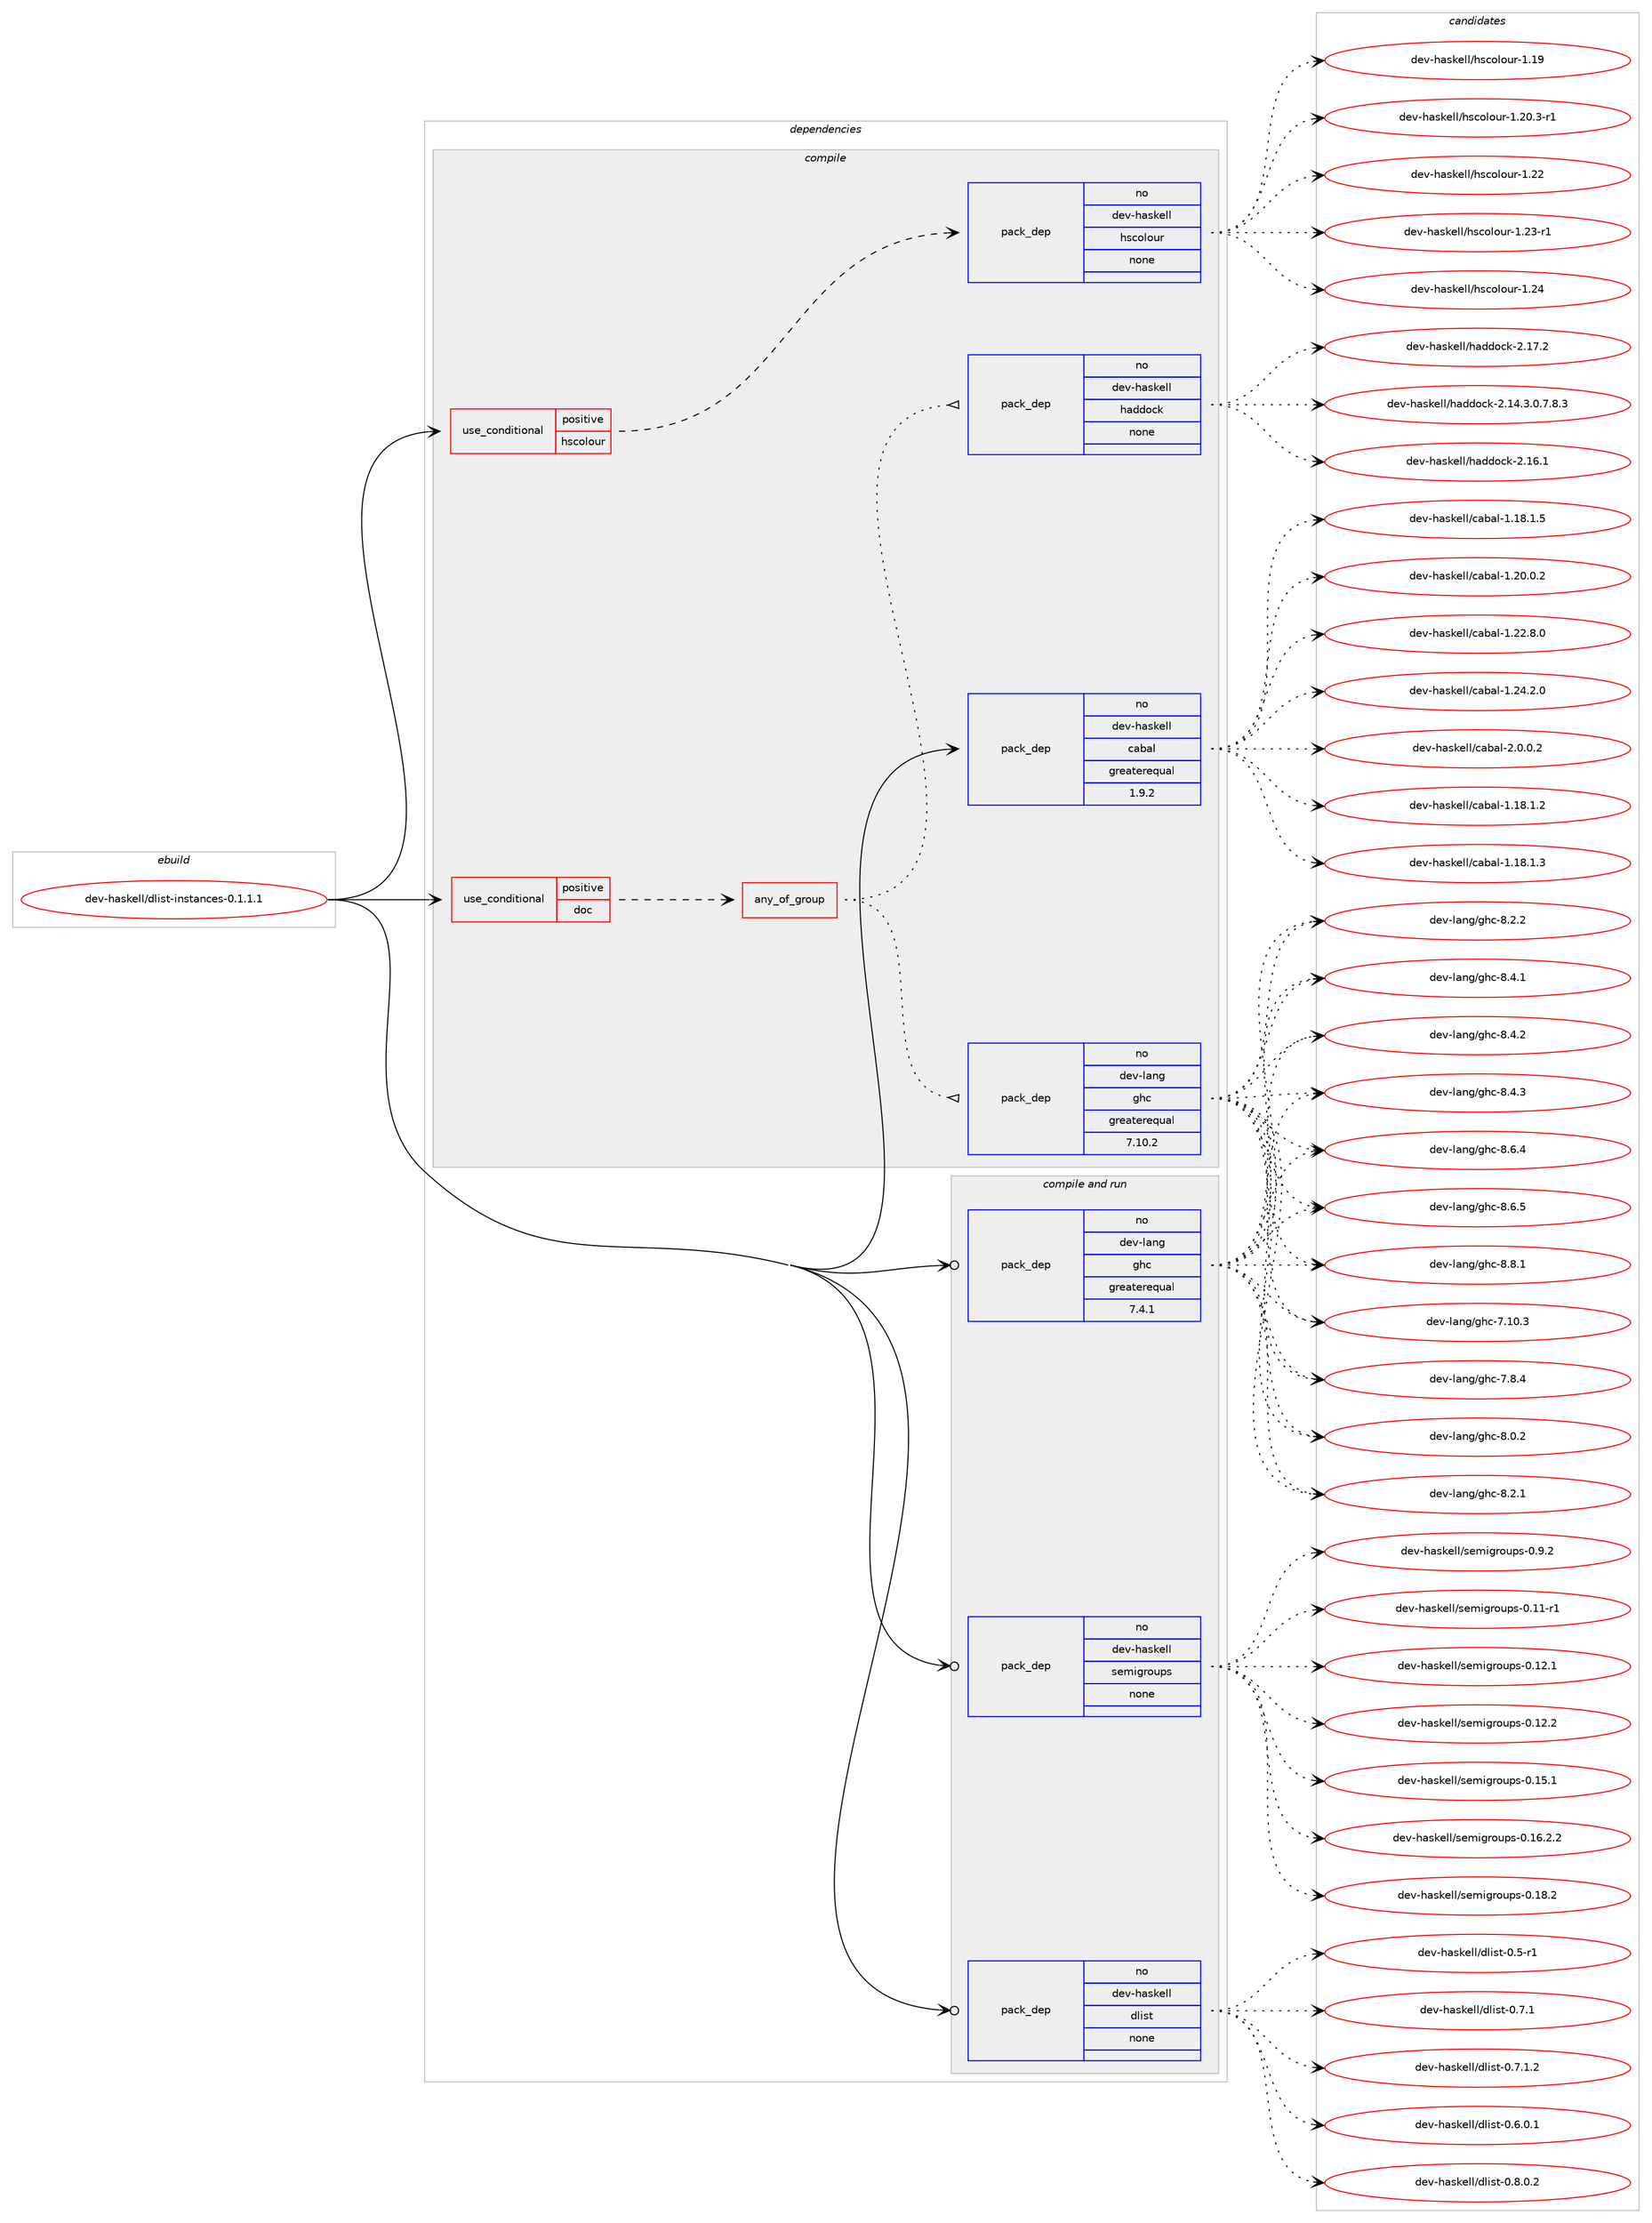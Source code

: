digraph prolog {

# *************
# Graph options
# *************

newrank=true;
concentrate=true;
compound=true;
graph [rankdir=LR,fontname=Helvetica,fontsize=10,ranksep=1.5];#, ranksep=2.5, nodesep=0.2];
edge  [arrowhead=vee];
node  [fontname=Helvetica,fontsize=10];

# **********
# The ebuild
# **********

subgraph cluster_leftcol {
color=gray;
rank=same;
label=<<i>ebuild</i>>;
id [label="dev-haskell/dlist-instances-0.1.1.1", color=red, width=4, href="../dev-haskell/dlist-instances-0.1.1.1.svg"];
}

# ****************
# The dependencies
# ****************

subgraph cluster_midcol {
color=gray;
label=<<i>dependencies</i>>;
subgraph cluster_compile {
fillcolor="#eeeeee";
style=filled;
label=<<i>compile</i>>;
subgraph cond125530 {
dependency531342 [label=<<TABLE BORDER="0" CELLBORDER="1" CELLSPACING="0" CELLPADDING="4"><TR><TD ROWSPAN="3" CELLPADDING="10">use_conditional</TD></TR><TR><TD>positive</TD></TR><TR><TD>doc</TD></TR></TABLE>>, shape=none, color=red];
subgraph any9765 {
dependency531343 [label=<<TABLE BORDER="0" CELLBORDER="1" CELLSPACING="0" CELLPADDING="4"><TR><TD CELLPADDING="10">any_of_group</TD></TR></TABLE>>, shape=none, color=red];subgraph pack395690 {
dependency531344 [label=<<TABLE BORDER="0" CELLBORDER="1" CELLSPACING="0" CELLPADDING="4" WIDTH="220"><TR><TD ROWSPAN="6" CELLPADDING="30">pack_dep</TD></TR><TR><TD WIDTH="110">no</TD></TR><TR><TD>dev-haskell</TD></TR><TR><TD>haddock</TD></TR><TR><TD>none</TD></TR><TR><TD></TD></TR></TABLE>>, shape=none, color=blue];
}
dependency531343:e -> dependency531344:w [weight=20,style="dotted",arrowhead="oinv"];
subgraph pack395691 {
dependency531345 [label=<<TABLE BORDER="0" CELLBORDER="1" CELLSPACING="0" CELLPADDING="4" WIDTH="220"><TR><TD ROWSPAN="6" CELLPADDING="30">pack_dep</TD></TR><TR><TD WIDTH="110">no</TD></TR><TR><TD>dev-lang</TD></TR><TR><TD>ghc</TD></TR><TR><TD>greaterequal</TD></TR><TR><TD>7.10.2</TD></TR></TABLE>>, shape=none, color=blue];
}
dependency531343:e -> dependency531345:w [weight=20,style="dotted",arrowhead="oinv"];
}
dependency531342:e -> dependency531343:w [weight=20,style="dashed",arrowhead="vee"];
}
id:e -> dependency531342:w [weight=20,style="solid",arrowhead="vee"];
subgraph cond125531 {
dependency531346 [label=<<TABLE BORDER="0" CELLBORDER="1" CELLSPACING="0" CELLPADDING="4"><TR><TD ROWSPAN="3" CELLPADDING="10">use_conditional</TD></TR><TR><TD>positive</TD></TR><TR><TD>hscolour</TD></TR></TABLE>>, shape=none, color=red];
subgraph pack395692 {
dependency531347 [label=<<TABLE BORDER="0" CELLBORDER="1" CELLSPACING="0" CELLPADDING="4" WIDTH="220"><TR><TD ROWSPAN="6" CELLPADDING="30">pack_dep</TD></TR><TR><TD WIDTH="110">no</TD></TR><TR><TD>dev-haskell</TD></TR><TR><TD>hscolour</TD></TR><TR><TD>none</TD></TR><TR><TD></TD></TR></TABLE>>, shape=none, color=blue];
}
dependency531346:e -> dependency531347:w [weight=20,style="dashed",arrowhead="vee"];
}
id:e -> dependency531346:w [weight=20,style="solid",arrowhead="vee"];
subgraph pack395693 {
dependency531348 [label=<<TABLE BORDER="0" CELLBORDER="1" CELLSPACING="0" CELLPADDING="4" WIDTH="220"><TR><TD ROWSPAN="6" CELLPADDING="30">pack_dep</TD></TR><TR><TD WIDTH="110">no</TD></TR><TR><TD>dev-haskell</TD></TR><TR><TD>cabal</TD></TR><TR><TD>greaterequal</TD></TR><TR><TD>1.9.2</TD></TR></TABLE>>, shape=none, color=blue];
}
id:e -> dependency531348:w [weight=20,style="solid",arrowhead="vee"];
}
subgraph cluster_compileandrun {
fillcolor="#eeeeee";
style=filled;
label=<<i>compile and run</i>>;
subgraph pack395694 {
dependency531349 [label=<<TABLE BORDER="0" CELLBORDER="1" CELLSPACING="0" CELLPADDING="4" WIDTH="220"><TR><TD ROWSPAN="6" CELLPADDING="30">pack_dep</TD></TR><TR><TD WIDTH="110">no</TD></TR><TR><TD>dev-haskell</TD></TR><TR><TD>dlist</TD></TR><TR><TD>none</TD></TR><TR><TD></TD></TR></TABLE>>, shape=none, color=blue];
}
id:e -> dependency531349:w [weight=20,style="solid",arrowhead="odotvee"];
subgraph pack395695 {
dependency531350 [label=<<TABLE BORDER="0" CELLBORDER="1" CELLSPACING="0" CELLPADDING="4" WIDTH="220"><TR><TD ROWSPAN="6" CELLPADDING="30">pack_dep</TD></TR><TR><TD WIDTH="110">no</TD></TR><TR><TD>dev-haskell</TD></TR><TR><TD>semigroups</TD></TR><TR><TD>none</TD></TR><TR><TD></TD></TR></TABLE>>, shape=none, color=blue];
}
id:e -> dependency531350:w [weight=20,style="solid",arrowhead="odotvee"];
subgraph pack395696 {
dependency531351 [label=<<TABLE BORDER="0" CELLBORDER="1" CELLSPACING="0" CELLPADDING="4" WIDTH="220"><TR><TD ROWSPAN="6" CELLPADDING="30">pack_dep</TD></TR><TR><TD WIDTH="110">no</TD></TR><TR><TD>dev-lang</TD></TR><TR><TD>ghc</TD></TR><TR><TD>greaterequal</TD></TR><TR><TD>7.4.1</TD></TR></TABLE>>, shape=none, color=blue];
}
id:e -> dependency531351:w [weight=20,style="solid",arrowhead="odotvee"];
}
subgraph cluster_run {
fillcolor="#eeeeee";
style=filled;
label=<<i>run</i>>;
}
}

# **************
# The candidates
# **************

subgraph cluster_choices {
rank=same;
color=gray;
label=<<i>candidates</i>>;

subgraph choice395690 {
color=black;
nodesep=1;
choice1001011184510497115107101108108471049710010011199107455046495246514648465546564651 [label="dev-haskell/haddock-2.14.3.0.7.8.3", color=red, width=4,href="../dev-haskell/haddock-2.14.3.0.7.8.3.svg"];
choice100101118451049711510710110810847104971001001119910745504649544649 [label="dev-haskell/haddock-2.16.1", color=red, width=4,href="../dev-haskell/haddock-2.16.1.svg"];
choice100101118451049711510710110810847104971001001119910745504649554650 [label="dev-haskell/haddock-2.17.2", color=red, width=4,href="../dev-haskell/haddock-2.17.2.svg"];
dependency531344:e -> choice1001011184510497115107101108108471049710010011199107455046495246514648465546564651:w [style=dotted,weight="100"];
dependency531344:e -> choice100101118451049711510710110810847104971001001119910745504649544649:w [style=dotted,weight="100"];
dependency531344:e -> choice100101118451049711510710110810847104971001001119910745504649554650:w [style=dotted,weight="100"];
}
subgraph choice395691 {
color=black;
nodesep=1;
choice1001011184510897110103471031049945554649484651 [label="dev-lang/ghc-7.10.3", color=red, width=4,href="../dev-lang/ghc-7.10.3.svg"];
choice10010111845108971101034710310499455546564652 [label="dev-lang/ghc-7.8.4", color=red, width=4,href="../dev-lang/ghc-7.8.4.svg"];
choice10010111845108971101034710310499455646484650 [label="dev-lang/ghc-8.0.2", color=red, width=4,href="../dev-lang/ghc-8.0.2.svg"];
choice10010111845108971101034710310499455646504649 [label="dev-lang/ghc-8.2.1", color=red, width=4,href="../dev-lang/ghc-8.2.1.svg"];
choice10010111845108971101034710310499455646504650 [label="dev-lang/ghc-8.2.2", color=red, width=4,href="../dev-lang/ghc-8.2.2.svg"];
choice10010111845108971101034710310499455646524649 [label="dev-lang/ghc-8.4.1", color=red, width=4,href="../dev-lang/ghc-8.4.1.svg"];
choice10010111845108971101034710310499455646524650 [label="dev-lang/ghc-8.4.2", color=red, width=4,href="../dev-lang/ghc-8.4.2.svg"];
choice10010111845108971101034710310499455646524651 [label="dev-lang/ghc-8.4.3", color=red, width=4,href="../dev-lang/ghc-8.4.3.svg"];
choice10010111845108971101034710310499455646544652 [label="dev-lang/ghc-8.6.4", color=red, width=4,href="../dev-lang/ghc-8.6.4.svg"];
choice10010111845108971101034710310499455646544653 [label="dev-lang/ghc-8.6.5", color=red, width=4,href="../dev-lang/ghc-8.6.5.svg"];
choice10010111845108971101034710310499455646564649 [label="dev-lang/ghc-8.8.1", color=red, width=4,href="../dev-lang/ghc-8.8.1.svg"];
dependency531345:e -> choice1001011184510897110103471031049945554649484651:w [style=dotted,weight="100"];
dependency531345:e -> choice10010111845108971101034710310499455546564652:w [style=dotted,weight="100"];
dependency531345:e -> choice10010111845108971101034710310499455646484650:w [style=dotted,weight="100"];
dependency531345:e -> choice10010111845108971101034710310499455646504649:w [style=dotted,weight="100"];
dependency531345:e -> choice10010111845108971101034710310499455646504650:w [style=dotted,weight="100"];
dependency531345:e -> choice10010111845108971101034710310499455646524649:w [style=dotted,weight="100"];
dependency531345:e -> choice10010111845108971101034710310499455646524650:w [style=dotted,weight="100"];
dependency531345:e -> choice10010111845108971101034710310499455646524651:w [style=dotted,weight="100"];
dependency531345:e -> choice10010111845108971101034710310499455646544652:w [style=dotted,weight="100"];
dependency531345:e -> choice10010111845108971101034710310499455646544653:w [style=dotted,weight="100"];
dependency531345:e -> choice10010111845108971101034710310499455646564649:w [style=dotted,weight="100"];
}
subgraph choice395692 {
color=black;
nodesep=1;
choice100101118451049711510710110810847104115991111081111171144549464957 [label="dev-haskell/hscolour-1.19", color=red, width=4,href="../dev-haskell/hscolour-1.19.svg"];
choice10010111845104971151071011081084710411599111108111117114454946504846514511449 [label="dev-haskell/hscolour-1.20.3-r1", color=red, width=4,href="../dev-haskell/hscolour-1.20.3-r1.svg"];
choice100101118451049711510710110810847104115991111081111171144549465050 [label="dev-haskell/hscolour-1.22", color=red, width=4,href="../dev-haskell/hscolour-1.22.svg"];
choice1001011184510497115107101108108471041159911110811111711445494650514511449 [label="dev-haskell/hscolour-1.23-r1", color=red, width=4,href="../dev-haskell/hscolour-1.23-r1.svg"];
choice100101118451049711510710110810847104115991111081111171144549465052 [label="dev-haskell/hscolour-1.24", color=red, width=4,href="../dev-haskell/hscolour-1.24.svg"];
dependency531347:e -> choice100101118451049711510710110810847104115991111081111171144549464957:w [style=dotted,weight="100"];
dependency531347:e -> choice10010111845104971151071011081084710411599111108111117114454946504846514511449:w [style=dotted,weight="100"];
dependency531347:e -> choice100101118451049711510710110810847104115991111081111171144549465050:w [style=dotted,weight="100"];
dependency531347:e -> choice1001011184510497115107101108108471041159911110811111711445494650514511449:w [style=dotted,weight="100"];
dependency531347:e -> choice100101118451049711510710110810847104115991111081111171144549465052:w [style=dotted,weight="100"];
}
subgraph choice395693 {
color=black;
nodesep=1;
choice10010111845104971151071011081084799979897108454946495646494650 [label="dev-haskell/cabal-1.18.1.2", color=red, width=4,href="../dev-haskell/cabal-1.18.1.2.svg"];
choice10010111845104971151071011081084799979897108454946495646494651 [label="dev-haskell/cabal-1.18.1.3", color=red, width=4,href="../dev-haskell/cabal-1.18.1.3.svg"];
choice10010111845104971151071011081084799979897108454946495646494653 [label="dev-haskell/cabal-1.18.1.5", color=red, width=4,href="../dev-haskell/cabal-1.18.1.5.svg"];
choice10010111845104971151071011081084799979897108454946504846484650 [label="dev-haskell/cabal-1.20.0.2", color=red, width=4,href="../dev-haskell/cabal-1.20.0.2.svg"];
choice10010111845104971151071011081084799979897108454946505046564648 [label="dev-haskell/cabal-1.22.8.0", color=red, width=4,href="../dev-haskell/cabal-1.22.8.0.svg"];
choice10010111845104971151071011081084799979897108454946505246504648 [label="dev-haskell/cabal-1.24.2.0", color=red, width=4,href="../dev-haskell/cabal-1.24.2.0.svg"];
choice100101118451049711510710110810847999798971084550464846484650 [label="dev-haskell/cabal-2.0.0.2", color=red, width=4,href="../dev-haskell/cabal-2.0.0.2.svg"];
dependency531348:e -> choice10010111845104971151071011081084799979897108454946495646494650:w [style=dotted,weight="100"];
dependency531348:e -> choice10010111845104971151071011081084799979897108454946495646494651:w [style=dotted,weight="100"];
dependency531348:e -> choice10010111845104971151071011081084799979897108454946495646494653:w [style=dotted,weight="100"];
dependency531348:e -> choice10010111845104971151071011081084799979897108454946504846484650:w [style=dotted,weight="100"];
dependency531348:e -> choice10010111845104971151071011081084799979897108454946505046564648:w [style=dotted,weight="100"];
dependency531348:e -> choice10010111845104971151071011081084799979897108454946505246504648:w [style=dotted,weight="100"];
dependency531348:e -> choice100101118451049711510710110810847999798971084550464846484650:w [style=dotted,weight="100"];
}
subgraph choice395694 {
color=black;
nodesep=1;
choice100101118451049711510710110810847100108105115116454846534511449 [label="dev-haskell/dlist-0.5-r1", color=red, width=4,href="../dev-haskell/dlist-0.5-r1.svg"];
choice1001011184510497115107101108108471001081051151164548465446484649 [label="dev-haskell/dlist-0.6.0.1", color=red, width=4,href="../dev-haskell/dlist-0.6.0.1.svg"];
choice100101118451049711510710110810847100108105115116454846554649 [label="dev-haskell/dlist-0.7.1", color=red, width=4,href="../dev-haskell/dlist-0.7.1.svg"];
choice1001011184510497115107101108108471001081051151164548465546494650 [label="dev-haskell/dlist-0.7.1.2", color=red, width=4,href="../dev-haskell/dlist-0.7.1.2.svg"];
choice1001011184510497115107101108108471001081051151164548465646484650 [label="dev-haskell/dlist-0.8.0.2", color=red, width=4,href="../dev-haskell/dlist-0.8.0.2.svg"];
dependency531349:e -> choice100101118451049711510710110810847100108105115116454846534511449:w [style=dotted,weight="100"];
dependency531349:e -> choice1001011184510497115107101108108471001081051151164548465446484649:w [style=dotted,weight="100"];
dependency531349:e -> choice100101118451049711510710110810847100108105115116454846554649:w [style=dotted,weight="100"];
dependency531349:e -> choice1001011184510497115107101108108471001081051151164548465546494650:w [style=dotted,weight="100"];
dependency531349:e -> choice1001011184510497115107101108108471001081051151164548465646484650:w [style=dotted,weight="100"];
}
subgraph choice395695 {
color=black;
nodesep=1;
choice10010111845104971151071011081084711510110910510311411111711211545484649494511449 [label="dev-haskell/semigroups-0.11-r1", color=red, width=4,href="../dev-haskell/semigroups-0.11-r1.svg"];
choice10010111845104971151071011081084711510110910510311411111711211545484649504649 [label="dev-haskell/semigroups-0.12.1", color=red, width=4,href="../dev-haskell/semigroups-0.12.1.svg"];
choice10010111845104971151071011081084711510110910510311411111711211545484649504650 [label="dev-haskell/semigroups-0.12.2", color=red, width=4,href="../dev-haskell/semigroups-0.12.2.svg"];
choice10010111845104971151071011081084711510110910510311411111711211545484649534649 [label="dev-haskell/semigroups-0.15.1", color=red, width=4,href="../dev-haskell/semigroups-0.15.1.svg"];
choice100101118451049711510710110810847115101109105103114111117112115454846495446504650 [label="dev-haskell/semigroups-0.16.2.2", color=red, width=4,href="../dev-haskell/semigroups-0.16.2.2.svg"];
choice10010111845104971151071011081084711510110910510311411111711211545484649564650 [label="dev-haskell/semigroups-0.18.2", color=red, width=4,href="../dev-haskell/semigroups-0.18.2.svg"];
choice100101118451049711510710110810847115101109105103114111117112115454846574650 [label="dev-haskell/semigroups-0.9.2", color=red, width=4,href="../dev-haskell/semigroups-0.9.2.svg"];
dependency531350:e -> choice10010111845104971151071011081084711510110910510311411111711211545484649494511449:w [style=dotted,weight="100"];
dependency531350:e -> choice10010111845104971151071011081084711510110910510311411111711211545484649504649:w [style=dotted,weight="100"];
dependency531350:e -> choice10010111845104971151071011081084711510110910510311411111711211545484649504650:w [style=dotted,weight="100"];
dependency531350:e -> choice10010111845104971151071011081084711510110910510311411111711211545484649534649:w [style=dotted,weight="100"];
dependency531350:e -> choice100101118451049711510710110810847115101109105103114111117112115454846495446504650:w [style=dotted,weight="100"];
dependency531350:e -> choice10010111845104971151071011081084711510110910510311411111711211545484649564650:w [style=dotted,weight="100"];
dependency531350:e -> choice100101118451049711510710110810847115101109105103114111117112115454846574650:w [style=dotted,weight="100"];
}
subgraph choice395696 {
color=black;
nodesep=1;
choice1001011184510897110103471031049945554649484651 [label="dev-lang/ghc-7.10.3", color=red, width=4,href="../dev-lang/ghc-7.10.3.svg"];
choice10010111845108971101034710310499455546564652 [label="dev-lang/ghc-7.8.4", color=red, width=4,href="../dev-lang/ghc-7.8.4.svg"];
choice10010111845108971101034710310499455646484650 [label="dev-lang/ghc-8.0.2", color=red, width=4,href="../dev-lang/ghc-8.0.2.svg"];
choice10010111845108971101034710310499455646504649 [label="dev-lang/ghc-8.2.1", color=red, width=4,href="../dev-lang/ghc-8.2.1.svg"];
choice10010111845108971101034710310499455646504650 [label="dev-lang/ghc-8.2.2", color=red, width=4,href="../dev-lang/ghc-8.2.2.svg"];
choice10010111845108971101034710310499455646524649 [label="dev-lang/ghc-8.4.1", color=red, width=4,href="../dev-lang/ghc-8.4.1.svg"];
choice10010111845108971101034710310499455646524650 [label="dev-lang/ghc-8.4.2", color=red, width=4,href="../dev-lang/ghc-8.4.2.svg"];
choice10010111845108971101034710310499455646524651 [label="dev-lang/ghc-8.4.3", color=red, width=4,href="../dev-lang/ghc-8.4.3.svg"];
choice10010111845108971101034710310499455646544652 [label="dev-lang/ghc-8.6.4", color=red, width=4,href="../dev-lang/ghc-8.6.4.svg"];
choice10010111845108971101034710310499455646544653 [label="dev-lang/ghc-8.6.5", color=red, width=4,href="../dev-lang/ghc-8.6.5.svg"];
choice10010111845108971101034710310499455646564649 [label="dev-lang/ghc-8.8.1", color=red, width=4,href="../dev-lang/ghc-8.8.1.svg"];
dependency531351:e -> choice1001011184510897110103471031049945554649484651:w [style=dotted,weight="100"];
dependency531351:e -> choice10010111845108971101034710310499455546564652:w [style=dotted,weight="100"];
dependency531351:e -> choice10010111845108971101034710310499455646484650:w [style=dotted,weight="100"];
dependency531351:e -> choice10010111845108971101034710310499455646504649:w [style=dotted,weight="100"];
dependency531351:e -> choice10010111845108971101034710310499455646504650:w [style=dotted,weight="100"];
dependency531351:e -> choice10010111845108971101034710310499455646524649:w [style=dotted,weight="100"];
dependency531351:e -> choice10010111845108971101034710310499455646524650:w [style=dotted,weight="100"];
dependency531351:e -> choice10010111845108971101034710310499455646524651:w [style=dotted,weight="100"];
dependency531351:e -> choice10010111845108971101034710310499455646544652:w [style=dotted,weight="100"];
dependency531351:e -> choice10010111845108971101034710310499455646544653:w [style=dotted,weight="100"];
dependency531351:e -> choice10010111845108971101034710310499455646564649:w [style=dotted,weight="100"];
}
}

}
